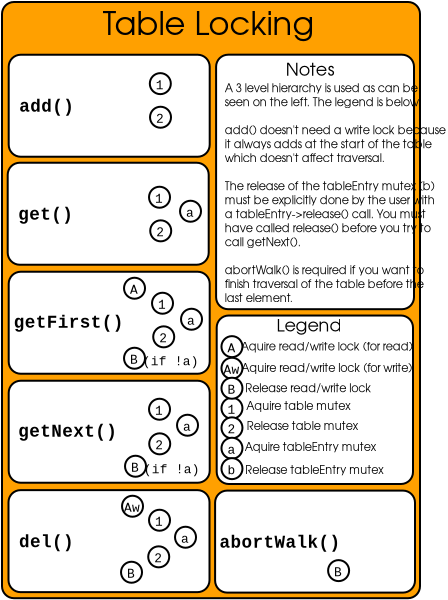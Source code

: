 <?xml version="1.0" encoding="UTF-8"?>
<dia:diagram xmlns:dia="http://www.lysator.liu.se/~alla/dia/">
  <dia:layer name="Background" visible="true">
    <dia:object type="Standard - Box" version="0" id="O0">
      <dia:attribute name="obj_pos">
        <dia:point val="2.55,2.05"/>
      </dia:attribute>
      <dia:attribute name="obj_bb">
        <dia:rectangle val="2.5,2;23.5,31.91"/>
      </dia:attribute>
      <dia:attribute name="elem_corner">
        <dia:point val="2.55,2.05"/>
      </dia:attribute>
      <dia:attribute name="elem_width">
        <dia:real val="20.9"/>
      </dia:attribute>
      <dia:attribute name="elem_height">
        <dia:real val="29.81"/>
      </dia:attribute>
      <dia:attribute name="inner_color">
        <dia:color val="#ffa000"/>
      </dia:attribute>
      <dia:attribute name="show_background">
        <dia:boolean val="true"/>
      </dia:attribute>
      <dia:attribute name="corner_radius">
        <dia:real val="0.6"/>
      </dia:attribute>
    </dia:object>
    <dia:object type="Standard - Box" version="0" id="O1">
      <dia:attribute name="obj_pos">
        <dia:point val="2.885,20.987"/>
      </dia:attribute>
      <dia:attribute name="obj_bb">
        <dia:rectangle val="2.835,20.937;12.985,26.137"/>
      </dia:attribute>
      <dia:attribute name="elem_corner">
        <dia:point val="2.885,20.987"/>
      </dia:attribute>
      <dia:attribute name="elem_width">
        <dia:real val="10.05"/>
      </dia:attribute>
      <dia:attribute name="elem_height">
        <dia:real val="5.1"/>
      </dia:attribute>
      <dia:attribute name="show_background">
        <dia:boolean val="true"/>
      </dia:attribute>
      <dia:attribute name="corner_radius">
        <dia:real val="0.6"/>
      </dia:attribute>
    </dia:object>
    <dia:object type="Standard - Text" version="0" id="O2">
      <dia:attribute name="obj_pos">
        <dia:point val="5.735,23.787"/>
      </dia:attribute>
      <dia:attribute name="obj_bb">
        <dia:rectangle val="3.485,22.937;7.985,24.237"/>
      </dia:attribute>
      <dia:attribute name="text">
        <dia:composite type="text">
          <dia:attribute name="string">
            <dia:string>#getNext()#</dia:string>
          </dia:attribute>
          <dia:attribute name="font">
            <dia:font family="courier new" style="80" name="Courier-Bold"/>
          </dia:attribute>
          <dia:attribute name="height">
            <dia:real val="1.1"/>
          </dia:attribute>
          <dia:attribute name="pos">
            <dia:point val="5.735,23.787"/>
          </dia:attribute>
          <dia:attribute name="color">
            <dia:color val="#000000"/>
          </dia:attribute>
          <dia:attribute name="alignment">
            <dia:enum val="1"/>
          </dia:attribute>
        </dia:composite>
      </dia:attribute>
    </dia:object>
    <dia:object type="Standard - Box" version="0" id="O3">
      <dia:attribute name="obj_pos">
        <dia:point val="2.885,15.537"/>
      </dia:attribute>
      <dia:attribute name="obj_bb">
        <dia:rectangle val="2.835,15.487;12.985,20.687"/>
      </dia:attribute>
      <dia:attribute name="elem_corner">
        <dia:point val="2.885,15.537"/>
      </dia:attribute>
      <dia:attribute name="elem_width">
        <dia:real val="10.05"/>
      </dia:attribute>
      <dia:attribute name="elem_height">
        <dia:real val="5.1"/>
      </dia:attribute>
      <dia:attribute name="show_background">
        <dia:boolean val="true"/>
      </dia:attribute>
      <dia:attribute name="corner_radius">
        <dia:real val="0.6"/>
      </dia:attribute>
    </dia:object>
    <dia:object type="Standard - Text" version="0" id="O4">
      <dia:attribute name="obj_pos">
        <dia:point val="5.885,18.337"/>
      </dia:attribute>
      <dia:attribute name="obj_bb">
        <dia:rectangle val="3.385,17.487;8.385,18.787"/>
      </dia:attribute>
      <dia:attribute name="text">
        <dia:composite type="text">
          <dia:attribute name="string">
            <dia:string>#getFirst()#</dia:string>
          </dia:attribute>
          <dia:attribute name="font">
            <dia:font family="courier new" style="80" name="Courier-Bold"/>
          </dia:attribute>
          <dia:attribute name="height">
            <dia:real val="1.1"/>
          </dia:attribute>
          <dia:attribute name="pos">
            <dia:point val="5.885,18.337"/>
          </dia:attribute>
          <dia:attribute name="color">
            <dia:color val="#000000"/>
          </dia:attribute>
          <dia:attribute name="alignment">
            <dia:enum val="1"/>
          </dia:attribute>
        </dia:composite>
      </dia:attribute>
    </dia:object>
    <dia:object type="Standard - Box" version="0" id="O5">
      <dia:attribute name="obj_pos">
        <dia:point val="2.835,10.087"/>
      </dia:attribute>
      <dia:attribute name="obj_bb">
        <dia:rectangle val="2.785,10.037;12.935,15.237"/>
      </dia:attribute>
      <dia:attribute name="elem_corner">
        <dia:point val="2.835,10.087"/>
      </dia:attribute>
      <dia:attribute name="elem_width">
        <dia:real val="10.05"/>
      </dia:attribute>
      <dia:attribute name="elem_height">
        <dia:real val="5.1"/>
      </dia:attribute>
      <dia:attribute name="show_background">
        <dia:boolean val="true"/>
      </dia:attribute>
      <dia:attribute name="corner_radius">
        <dia:real val="0.6"/>
      </dia:attribute>
    </dia:object>
    <dia:object type="Standard - Text" version="0" id="O6">
      <dia:attribute name="obj_pos">
        <dia:point val="4.735,12.937"/>
      </dia:attribute>
      <dia:attribute name="obj_bb">
        <dia:rectangle val="3.485,12.087;5.985,13.387"/>
      </dia:attribute>
      <dia:attribute name="text">
        <dia:composite type="text">
          <dia:attribute name="string">
            <dia:string>#get()#</dia:string>
          </dia:attribute>
          <dia:attribute name="font">
            <dia:font family="courier new" style="80" name="Courier-Bold"/>
          </dia:attribute>
          <dia:attribute name="height">
            <dia:real val="1.1"/>
          </dia:attribute>
          <dia:attribute name="pos">
            <dia:point val="4.735,12.937"/>
          </dia:attribute>
          <dia:attribute name="color">
            <dia:color val="#000000"/>
          </dia:attribute>
          <dia:attribute name="alignment">
            <dia:enum val="1"/>
          </dia:attribute>
        </dia:composite>
      </dia:attribute>
    </dia:object>
    <dia:object type="Standard - Box" version="0" id="O7">
      <dia:attribute name="obj_pos">
        <dia:point val="2.885,4.687"/>
      </dia:attribute>
      <dia:attribute name="obj_bb">
        <dia:rectangle val="2.835,4.637;12.985,9.837"/>
      </dia:attribute>
      <dia:attribute name="elem_corner">
        <dia:point val="2.885,4.687"/>
      </dia:attribute>
      <dia:attribute name="elem_width">
        <dia:real val="10.05"/>
      </dia:attribute>
      <dia:attribute name="elem_height">
        <dia:real val="5.1"/>
      </dia:attribute>
      <dia:attribute name="show_background">
        <dia:boolean val="true"/>
      </dia:attribute>
      <dia:attribute name="corner_radius">
        <dia:real val="0.6"/>
      </dia:attribute>
    </dia:object>
    <dia:object type="Standard - Text" version="0" id="O8">
      <dia:attribute name="obj_pos">
        <dia:point val="4.785,7.537"/>
      </dia:attribute>
      <dia:attribute name="obj_bb">
        <dia:rectangle val="3.535,6.687;6.035,7.987"/>
      </dia:attribute>
      <dia:attribute name="text">
        <dia:composite type="text">
          <dia:attribute name="string">
            <dia:string>#add()#</dia:string>
          </dia:attribute>
          <dia:attribute name="font">
            <dia:font family="courier new" style="80" name="Courier-Bold"/>
          </dia:attribute>
          <dia:attribute name="height">
            <dia:real val="1.1"/>
          </dia:attribute>
          <dia:attribute name="pos">
            <dia:point val="4.785,7.537"/>
          </dia:attribute>
          <dia:attribute name="color">
            <dia:color val="#000000"/>
          </dia:attribute>
          <dia:attribute name="alignment">
            <dia:enum val="1"/>
          </dia:attribute>
        </dia:composite>
      </dia:attribute>
    </dia:object>
    <dia:object type="Standard - Box" version="0" id="O9">
      <dia:attribute name="obj_pos">
        <dia:point val="2.875,26.457"/>
      </dia:attribute>
      <dia:attribute name="obj_bb">
        <dia:rectangle val="2.825,26.407;12.975,31.607"/>
      </dia:attribute>
      <dia:attribute name="elem_corner">
        <dia:point val="2.875,26.457"/>
      </dia:attribute>
      <dia:attribute name="elem_width">
        <dia:real val="10.05"/>
      </dia:attribute>
      <dia:attribute name="elem_height">
        <dia:real val="5.1"/>
      </dia:attribute>
      <dia:attribute name="show_background">
        <dia:boolean val="true"/>
      </dia:attribute>
      <dia:attribute name="corner_radius">
        <dia:real val="0.6"/>
      </dia:attribute>
    </dia:object>
    <dia:group>
      <dia:object type="Standard - Ellipse" version="0" id="O10">
        <dia:attribute name="obj_pos">
          <dia:point val="9.941,5.607"/>
        </dia:attribute>
        <dia:attribute name="obj_bb">
          <dia:rectangle val="9.891,5.557;11.041,6.707"/>
        </dia:attribute>
        <dia:attribute name="elem_corner">
          <dia:point val="9.941,5.607"/>
        </dia:attribute>
        <dia:attribute name="elem_width">
          <dia:real val="1.05"/>
        </dia:attribute>
        <dia:attribute name="elem_height">
          <dia:real val="1.05"/>
        </dia:attribute>
      </dia:object>
      <dia:object type="Standard - Text" version="0" id="O11">
        <dia:attribute name="obj_pos">
          <dia:point val="10.441,6.407"/>
        </dia:attribute>
        <dia:attribute name="obj_bb">
          <dia:rectangle val="10.266,5.807;10.616,6.757"/>
        </dia:attribute>
        <dia:attribute name="text">
          <dia:composite type="text">
            <dia:attribute name="string">
              <dia:string>#1#</dia:string>
            </dia:attribute>
            <dia:attribute name="font">
              <dia:font family="courier new" style="0" name="Courier"/>
            </dia:attribute>
            <dia:attribute name="height">
              <dia:real val="0.8"/>
            </dia:attribute>
            <dia:attribute name="pos">
              <dia:point val="10.441,6.407"/>
            </dia:attribute>
            <dia:attribute name="color">
              <dia:color val="#000000"/>
            </dia:attribute>
            <dia:attribute name="alignment">
              <dia:enum val="1"/>
            </dia:attribute>
          </dia:composite>
        </dia:attribute>
      </dia:object>
    </dia:group>
    <dia:group>
      <dia:object type="Standard - Ellipse" version="0" id="O12">
        <dia:attribute name="obj_pos">
          <dia:point val="9.951,7.287"/>
        </dia:attribute>
        <dia:attribute name="obj_bb">
          <dia:rectangle val="9.901,7.237;11.051,8.387"/>
        </dia:attribute>
        <dia:attribute name="elem_corner">
          <dia:point val="9.951,7.287"/>
        </dia:attribute>
        <dia:attribute name="elem_width">
          <dia:real val="1.05"/>
        </dia:attribute>
        <dia:attribute name="elem_height">
          <dia:real val="1.05"/>
        </dia:attribute>
      </dia:object>
      <dia:object type="Standard - Text" version="0" id="O13">
        <dia:attribute name="obj_pos">
          <dia:point val="10.451,8.087"/>
        </dia:attribute>
        <dia:attribute name="obj_bb">
          <dia:rectangle val="10.276,7.487;10.626,8.437"/>
        </dia:attribute>
        <dia:attribute name="text">
          <dia:composite type="text">
            <dia:attribute name="string">
              <dia:string>#2#</dia:string>
            </dia:attribute>
            <dia:attribute name="font">
              <dia:font family="courier new" style="0" name="Courier"/>
            </dia:attribute>
            <dia:attribute name="height">
              <dia:real val="0.8"/>
            </dia:attribute>
            <dia:attribute name="pos">
              <dia:point val="10.451,8.087"/>
            </dia:attribute>
            <dia:attribute name="color">
              <dia:color val="#000000"/>
            </dia:attribute>
            <dia:attribute name="alignment">
              <dia:enum val="1"/>
            </dia:attribute>
          </dia:composite>
        </dia:attribute>
      </dia:object>
    </dia:group>
    <dia:group>
      <dia:object type="Standard - Ellipse" version="0" id="O14">
        <dia:attribute name="obj_pos">
          <dia:point val="11.451,11.987"/>
        </dia:attribute>
        <dia:attribute name="obj_bb">
          <dia:rectangle val="11.401,11.937;12.551,13.087"/>
        </dia:attribute>
        <dia:attribute name="elem_corner">
          <dia:point val="11.451,11.987"/>
        </dia:attribute>
        <dia:attribute name="elem_width">
          <dia:real val="1.05"/>
        </dia:attribute>
        <dia:attribute name="elem_height">
          <dia:real val="1.05"/>
        </dia:attribute>
      </dia:object>
      <dia:object type="Standard - Text" version="0" id="O15">
        <dia:attribute name="obj_pos">
          <dia:point val="11.951,12.787"/>
        </dia:attribute>
        <dia:attribute name="obj_bb">
          <dia:rectangle val="11.776,12.187;12.126,13.137"/>
        </dia:attribute>
        <dia:attribute name="text">
          <dia:composite type="text">
            <dia:attribute name="string">
              <dia:string>#a#</dia:string>
            </dia:attribute>
            <dia:attribute name="font">
              <dia:font family="courier new" style="0" name="Courier"/>
            </dia:attribute>
            <dia:attribute name="height">
              <dia:real val="0.8"/>
            </dia:attribute>
            <dia:attribute name="pos">
              <dia:point val="11.951,12.787"/>
            </dia:attribute>
            <dia:attribute name="color">
              <dia:color val="#000000"/>
            </dia:attribute>
            <dia:attribute name="alignment">
              <dia:enum val="1"/>
            </dia:attribute>
          </dia:composite>
        </dia:attribute>
      </dia:object>
    </dia:group>
    <dia:group>
      <dia:object type="Standard - Ellipse" version="0" id="O16">
        <dia:attribute name="obj_pos">
          <dia:point val="8.651,15.837"/>
        </dia:attribute>
        <dia:attribute name="obj_bb">
          <dia:rectangle val="8.601,15.787;9.751,16.937"/>
        </dia:attribute>
        <dia:attribute name="elem_corner">
          <dia:point val="8.651,15.837"/>
        </dia:attribute>
        <dia:attribute name="elem_width">
          <dia:real val="1.05"/>
        </dia:attribute>
        <dia:attribute name="elem_height">
          <dia:real val="1.05"/>
        </dia:attribute>
      </dia:object>
      <dia:object type="Standard - Text" version="0" id="O17">
        <dia:attribute name="obj_pos">
          <dia:point val="9.151,16.637"/>
        </dia:attribute>
        <dia:attribute name="obj_bb">
          <dia:rectangle val="8.976,16.037;9.326,16.987"/>
        </dia:attribute>
        <dia:attribute name="text">
          <dia:composite type="text">
            <dia:attribute name="string">
              <dia:string>#A#</dia:string>
            </dia:attribute>
            <dia:attribute name="font">
              <dia:font family="courier new" style="0" name="Courier"/>
            </dia:attribute>
            <dia:attribute name="height">
              <dia:real val="0.8"/>
            </dia:attribute>
            <dia:attribute name="pos">
              <dia:point val="9.151,16.637"/>
            </dia:attribute>
            <dia:attribute name="color">
              <dia:color val="#000000"/>
            </dia:attribute>
            <dia:attribute name="alignment">
              <dia:enum val="1"/>
            </dia:attribute>
          </dia:composite>
        </dia:attribute>
      </dia:object>
    </dia:group>
    <dia:group>
      <dia:object type="Standard - Ellipse" version="0" id="O18">
        <dia:attribute name="obj_pos">
          <dia:point val="8.651,19.337"/>
        </dia:attribute>
        <dia:attribute name="obj_bb">
          <dia:rectangle val="8.601,19.287;9.751,20.437"/>
        </dia:attribute>
        <dia:attribute name="elem_corner">
          <dia:point val="8.651,19.337"/>
        </dia:attribute>
        <dia:attribute name="elem_width">
          <dia:real val="1.05"/>
        </dia:attribute>
        <dia:attribute name="elem_height">
          <dia:real val="1.05"/>
        </dia:attribute>
      </dia:object>
      <dia:object type="Standard - Text" version="0" id="O19">
        <dia:attribute name="obj_pos">
          <dia:point val="9.151,20.137"/>
        </dia:attribute>
        <dia:attribute name="obj_bb">
          <dia:rectangle val="8.976,19.537;9.326,20.487"/>
        </dia:attribute>
        <dia:attribute name="text">
          <dia:composite type="text">
            <dia:attribute name="string">
              <dia:string>#B#</dia:string>
            </dia:attribute>
            <dia:attribute name="font">
              <dia:font family="courier new" style="0" name="Courier"/>
            </dia:attribute>
            <dia:attribute name="height">
              <dia:real val="0.8"/>
            </dia:attribute>
            <dia:attribute name="pos">
              <dia:point val="9.151,20.137"/>
            </dia:attribute>
            <dia:attribute name="color">
              <dia:color val="#000000"/>
            </dia:attribute>
            <dia:attribute name="alignment">
              <dia:enum val="1"/>
            </dia:attribute>
          </dia:composite>
        </dia:attribute>
      </dia:object>
    </dia:group>
    <dia:group>
      <dia:object type="Standard - Ellipse" version="0" id="O20">
        <dia:attribute name="obj_pos">
          <dia:point val="8.551,26.737"/>
        </dia:attribute>
        <dia:attribute name="obj_bb">
          <dia:rectangle val="8.501,26.687;9.651,27.837"/>
        </dia:attribute>
        <dia:attribute name="elem_corner">
          <dia:point val="8.551,26.737"/>
        </dia:attribute>
        <dia:attribute name="elem_width">
          <dia:real val="1.05"/>
        </dia:attribute>
        <dia:attribute name="elem_height">
          <dia:real val="1.05"/>
        </dia:attribute>
      </dia:object>
      <dia:object type="Standard - Text" version="0" id="O21">
        <dia:attribute name="obj_pos">
          <dia:point val="9.051,27.537"/>
        </dia:attribute>
        <dia:attribute name="obj_bb">
          <dia:rectangle val="8.701,26.937;9.401,27.887"/>
        </dia:attribute>
        <dia:attribute name="text">
          <dia:composite type="text">
            <dia:attribute name="string">
              <dia:string>#Aw#</dia:string>
            </dia:attribute>
            <dia:attribute name="font">
              <dia:font family="courier new" style="0" name="Courier"/>
            </dia:attribute>
            <dia:attribute name="height">
              <dia:real val="0.8"/>
            </dia:attribute>
            <dia:attribute name="pos">
              <dia:point val="9.051,27.537"/>
            </dia:attribute>
            <dia:attribute name="color">
              <dia:color val="#000000"/>
            </dia:attribute>
            <dia:attribute name="alignment">
              <dia:enum val="1"/>
            </dia:attribute>
          </dia:composite>
        </dia:attribute>
      </dia:object>
    </dia:group>
    <dia:group>
      <dia:object type="Standard - Ellipse" version="0" id="O22">
        <dia:attribute name="obj_pos">
          <dia:point val="9.901,11.287"/>
        </dia:attribute>
        <dia:attribute name="obj_bb">
          <dia:rectangle val="9.851,11.237;11.001,12.387"/>
        </dia:attribute>
        <dia:attribute name="elem_corner">
          <dia:point val="9.901,11.287"/>
        </dia:attribute>
        <dia:attribute name="elem_width">
          <dia:real val="1.05"/>
        </dia:attribute>
        <dia:attribute name="elem_height">
          <dia:real val="1.05"/>
        </dia:attribute>
      </dia:object>
      <dia:object type="Standard - Text" version="0" id="O23">
        <dia:attribute name="obj_pos">
          <dia:point val="10.401,12.087"/>
        </dia:attribute>
        <dia:attribute name="obj_bb">
          <dia:rectangle val="10.226,11.487;10.576,12.437"/>
        </dia:attribute>
        <dia:attribute name="text">
          <dia:composite type="text">
            <dia:attribute name="string">
              <dia:string>#1#</dia:string>
            </dia:attribute>
            <dia:attribute name="font">
              <dia:font family="courier new" style="0" name="Courier"/>
            </dia:attribute>
            <dia:attribute name="height">
              <dia:real val="0.8"/>
            </dia:attribute>
            <dia:attribute name="pos">
              <dia:point val="10.401,12.087"/>
            </dia:attribute>
            <dia:attribute name="color">
              <dia:color val="#000000"/>
            </dia:attribute>
            <dia:attribute name="alignment">
              <dia:enum val="1"/>
            </dia:attribute>
          </dia:composite>
        </dia:attribute>
      </dia:object>
    </dia:group>
    <dia:group>
      <dia:object type="Standard - Ellipse" version="0" id="O24">
        <dia:attribute name="obj_pos">
          <dia:point val="9.961,12.967"/>
        </dia:attribute>
        <dia:attribute name="obj_bb">
          <dia:rectangle val="9.911,12.917;11.061,14.067"/>
        </dia:attribute>
        <dia:attribute name="elem_corner">
          <dia:point val="9.961,12.967"/>
        </dia:attribute>
        <dia:attribute name="elem_width">
          <dia:real val="1.05"/>
        </dia:attribute>
        <dia:attribute name="elem_height">
          <dia:real val="1.05"/>
        </dia:attribute>
      </dia:object>
      <dia:object type="Standard - Text" version="0" id="O25">
        <dia:attribute name="obj_pos">
          <dia:point val="10.461,13.767"/>
        </dia:attribute>
        <dia:attribute name="obj_bb">
          <dia:rectangle val="10.286,13.167;10.636,14.117"/>
        </dia:attribute>
        <dia:attribute name="text">
          <dia:composite type="text">
            <dia:attribute name="string">
              <dia:string>#2#</dia:string>
            </dia:attribute>
            <dia:attribute name="font">
              <dia:font family="courier new" style="0" name="Courier"/>
            </dia:attribute>
            <dia:attribute name="height">
              <dia:real val="0.8"/>
            </dia:attribute>
            <dia:attribute name="pos">
              <dia:point val="10.461,13.767"/>
            </dia:attribute>
            <dia:attribute name="color">
              <dia:color val="#000000"/>
            </dia:attribute>
            <dia:attribute name="alignment">
              <dia:enum val="1"/>
            </dia:attribute>
          </dia:composite>
        </dia:attribute>
      </dia:object>
    </dia:group>
    <dia:group>
      <dia:object type="Standard - Ellipse" version="0" id="O26">
        <dia:attribute name="obj_pos">
          <dia:point val="10.051,16.587"/>
        </dia:attribute>
        <dia:attribute name="obj_bb">
          <dia:rectangle val="10.001,16.537;11.151,17.687"/>
        </dia:attribute>
        <dia:attribute name="elem_corner">
          <dia:point val="10.051,16.587"/>
        </dia:attribute>
        <dia:attribute name="elem_width">
          <dia:real val="1.05"/>
        </dia:attribute>
        <dia:attribute name="elem_height">
          <dia:real val="1.05"/>
        </dia:attribute>
      </dia:object>
      <dia:object type="Standard - Text" version="0" id="O27">
        <dia:attribute name="obj_pos">
          <dia:point val="10.551,17.387"/>
        </dia:attribute>
        <dia:attribute name="obj_bb">
          <dia:rectangle val="10.376,16.787;10.726,17.737"/>
        </dia:attribute>
        <dia:attribute name="text">
          <dia:composite type="text">
            <dia:attribute name="string">
              <dia:string>#1#</dia:string>
            </dia:attribute>
            <dia:attribute name="font">
              <dia:font family="courier new" style="0" name="Courier"/>
            </dia:attribute>
            <dia:attribute name="height">
              <dia:real val="0.8"/>
            </dia:attribute>
            <dia:attribute name="pos">
              <dia:point val="10.551,17.387"/>
            </dia:attribute>
            <dia:attribute name="color">
              <dia:color val="#000000"/>
            </dia:attribute>
            <dia:attribute name="alignment">
              <dia:enum val="1"/>
            </dia:attribute>
          </dia:composite>
        </dia:attribute>
      </dia:object>
    </dia:group>
    <dia:group>
      <dia:object type="Standard - Ellipse" version="0" id="O28">
        <dia:attribute name="obj_pos">
          <dia:point val="10.111,18.267"/>
        </dia:attribute>
        <dia:attribute name="obj_bb">
          <dia:rectangle val="10.061,18.217;11.211,19.367"/>
        </dia:attribute>
        <dia:attribute name="elem_corner">
          <dia:point val="10.111,18.267"/>
        </dia:attribute>
        <dia:attribute name="elem_width">
          <dia:real val="1.05"/>
        </dia:attribute>
        <dia:attribute name="elem_height">
          <dia:real val="1.05"/>
        </dia:attribute>
      </dia:object>
      <dia:object type="Standard - Text" version="0" id="O29">
        <dia:attribute name="obj_pos">
          <dia:point val="10.611,19.067"/>
        </dia:attribute>
        <dia:attribute name="obj_bb">
          <dia:rectangle val="10.436,18.467;10.786,19.417"/>
        </dia:attribute>
        <dia:attribute name="text">
          <dia:composite type="text">
            <dia:attribute name="string">
              <dia:string>#2#</dia:string>
            </dia:attribute>
            <dia:attribute name="font">
              <dia:font family="courier new" style="0" name="Courier"/>
            </dia:attribute>
            <dia:attribute name="height">
              <dia:real val="0.8"/>
            </dia:attribute>
            <dia:attribute name="pos">
              <dia:point val="10.611,19.067"/>
            </dia:attribute>
            <dia:attribute name="color">
              <dia:color val="#000000"/>
            </dia:attribute>
            <dia:attribute name="alignment">
              <dia:enum val="1"/>
            </dia:attribute>
          </dia:composite>
        </dia:attribute>
      </dia:object>
    </dia:group>
    <dia:group>
      <dia:object type="Standard - Ellipse" version="0" id="O30">
        <dia:attribute name="obj_pos">
          <dia:point val="9.901,21.887"/>
        </dia:attribute>
        <dia:attribute name="obj_bb">
          <dia:rectangle val="9.851,21.837;11.001,22.987"/>
        </dia:attribute>
        <dia:attribute name="elem_corner">
          <dia:point val="9.901,21.887"/>
        </dia:attribute>
        <dia:attribute name="elem_width">
          <dia:real val="1.05"/>
        </dia:attribute>
        <dia:attribute name="elem_height">
          <dia:real val="1.05"/>
        </dia:attribute>
      </dia:object>
      <dia:object type="Standard - Text" version="0" id="O31">
        <dia:attribute name="obj_pos">
          <dia:point val="10.401,22.687"/>
        </dia:attribute>
        <dia:attribute name="obj_bb">
          <dia:rectangle val="10.226,22.087;10.576,23.037"/>
        </dia:attribute>
        <dia:attribute name="text">
          <dia:composite type="text">
            <dia:attribute name="string">
              <dia:string>#1#</dia:string>
            </dia:attribute>
            <dia:attribute name="font">
              <dia:font family="courier new" style="0" name="Courier"/>
            </dia:attribute>
            <dia:attribute name="height">
              <dia:real val="0.8"/>
            </dia:attribute>
            <dia:attribute name="pos">
              <dia:point val="10.401,22.687"/>
            </dia:attribute>
            <dia:attribute name="color">
              <dia:color val="#000000"/>
            </dia:attribute>
            <dia:attribute name="alignment">
              <dia:enum val="1"/>
            </dia:attribute>
          </dia:composite>
        </dia:attribute>
      </dia:object>
    </dia:group>
    <dia:group>
      <dia:object type="Standard - Ellipse" version="0" id="O32">
        <dia:attribute name="obj_pos">
          <dia:point val="9.911,23.617"/>
        </dia:attribute>
        <dia:attribute name="obj_bb">
          <dia:rectangle val="9.861,23.567;11.011,24.717"/>
        </dia:attribute>
        <dia:attribute name="elem_corner">
          <dia:point val="9.911,23.617"/>
        </dia:attribute>
        <dia:attribute name="elem_width">
          <dia:real val="1.05"/>
        </dia:attribute>
        <dia:attribute name="elem_height">
          <dia:real val="1.05"/>
        </dia:attribute>
      </dia:object>
      <dia:object type="Standard - Text" version="0" id="O33">
        <dia:attribute name="obj_pos">
          <dia:point val="10.411,24.417"/>
        </dia:attribute>
        <dia:attribute name="obj_bb">
          <dia:rectangle val="10.236,23.817;10.586,24.767"/>
        </dia:attribute>
        <dia:attribute name="text">
          <dia:composite type="text">
            <dia:attribute name="string">
              <dia:string>#2#</dia:string>
            </dia:attribute>
            <dia:attribute name="font">
              <dia:font family="courier new" style="0" name="Courier"/>
            </dia:attribute>
            <dia:attribute name="height">
              <dia:real val="0.8"/>
            </dia:attribute>
            <dia:attribute name="pos">
              <dia:point val="10.411,24.417"/>
            </dia:attribute>
            <dia:attribute name="color">
              <dia:color val="#000000"/>
            </dia:attribute>
            <dia:attribute name="alignment">
              <dia:enum val="1"/>
            </dia:attribute>
          </dia:composite>
        </dia:attribute>
      </dia:object>
    </dia:group>
    <dia:group>
      <dia:object type="Standard - Ellipse" version="0" id="O34">
        <dia:attribute name="obj_pos">
          <dia:point val="9.901,27.437"/>
        </dia:attribute>
        <dia:attribute name="obj_bb">
          <dia:rectangle val="9.851,27.387;11.001,28.537"/>
        </dia:attribute>
        <dia:attribute name="elem_corner">
          <dia:point val="9.901,27.437"/>
        </dia:attribute>
        <dia:attribute name="elem_width">
          <dia:real val="1.05"/>
        </dia:attribute>
        <dia:attribute name="elem_height">
          <dia:real val="1.05"/>
        </dia:attribute>
      </dia:object>
      <dia:object type="Standard - Text" version="0" id="O35">
        <dia:attribute name="obj_pos">
          <dia:point val="10.401,28.237"/>
        </dia:attribute>
        <dia:attribute name="obj_bb">
          <dia:rectangle val="10.226,27.637;10.576,28.587"/>
        </dia:attribute>
        <dia:attribute name="text">
          <dia:composite type="text">
            <dia:attribute name="string">
              <dia:string>#1#</dia:string>
            </dia:attribute>
            <dia:attribute name="font">
              <dia:font family="courier new" style="0" name="Courier"/>
            </dia:attribute>
            <dia:attribute name="height">
              <dia:real val="0.8"/>
            </dia:attribute>
            <dia:attribute name="pos">
              <dia:point val="10.401,28.237"/>
            </dia:attribute>
            <dia:attribute name="color">
              <dia:color val="#000000"/>
            </dia:attribute>
            <dia:attribute name="alignment">
              <dia:enum val="1"/>
            </dia:attribute>
          </dia:composite>
        </dia:attribute>
      </dia:object>
    </dia:group>
    <dia:group>
      <dia:object type="Standard - Ellipse" version="0" id="O36">
        <dia:attribute name="obj_pos">
          <dia:point val="9.861,29.267"/>
        </dia:attribute>
        <dia:attribute name="obj_bb">
          <dia:rectangle val="9.811,29.217;10.961,30.367"/>
        </dia:attribute>
        <dia:attribute name="elem_corner">
          <dia:point val="9.861,29.267"/>
        </dia:attribute>
        <dia:attribute name="elem_width">
          <dia:real val="1.05"/>
        </dia:attribute>
        <dia:attribute name="elem_height">
          <dia:real val="1.05"/>
        </dia:attribute>
      </dia:object>
      <dia:object type="Standard - Text" version="0" id="O37">
        <dia:attribute name="obj_pos">
          <dia:point val="10.361,30.067"/>
        </dia:attribute>
        <dia:attribute name="obj_bb">
          <dia:rectangle val="10.186,29.467;10.536,30.417"/>
        </dia:attribute>
        <dia:attribute name="text">
          <dia:composite type="text">
            <dia:attribute name="string">
              <dia:string>#2#</dia:string>
            </dia:attribute>
            <dia:attribute name="font">
              <dia:font family="courier new" style="0" name="Courier"/>
            </dia:attribute>
            <dia:attribute name="height">
              <dia:real val="0.8"/>
            </dia:attribute>
            <dia:attribute name="pos">
              <dia:point val="10.361,30.067"/>
            </dia:attribute>
            <dia:attribute name="color">
              <dia:color val="#000000"/>
            </dia:attribute>
            <dia:attribute name="alignment">
              <dia:enum val="1"/>
            </dia:attribute>
          </dia:composite>
        </dia:attribute>
      </dia:object>
    </dia:group>
    <dia:group>
      <dia:object type="Standard - Ellipse" version="0" id="O38">
        <dia:attribute name="obj_pos">
          <dia:point val="11.201,28.287"/>
        </dia:attribute>
        <dia:attribute name="obj_bb">
          <dia:rectangle val="11.151,28.237;12.301,29.387"/>
        </dia:attribute>
        <dia:attribute name="elem_corner">
          <dia:point val="11.201,28.287"/>
        </dia:attribute>
        <dia:attribute name="elem_width">
          <dia:real val="1.05"/>
        </dia:attribute>
        <dia:attribute name="elem_height">
          <dia:real val="1.05"/>
        </dia:attribute>
      </dia:object>
      <dia:object type="Standard - Text" version="0" id="O39">
        <dia:attribute name="obj_pos">
          <dia:point val="11.701,29.087"/>
        </dia:attribute>
        <dia:attribute name="obj_bb">
          <dia:rectangle val="11.526,28.487;11.876,29.437"/>
        </dia:attribute>
        <dia:attribute name="text">
          <dia:composite type="text">
            <dia:attribute name="string">
              <dia:string>#a#</dia:string>
            </dia:attribute>
            <dia:attribute name="font">
              <dia:font family="courier new" style="0" name="Courier"/>
            </dia:attribute>
            <dia:attribute name="height">
              <dia:real val="0.8"/>
            </dia:attribute>
            <dia:attribute name="pos">
              <dia:point val="11.701,29.087"/>
            </dia:attribute>
            <dia:attribute name="color">
              <dia:color val="#000000"/>
            </dia:attribute>
            <dia:attribute name="alignment">
              <dia:enum val="1"/>
            </dia:attribute>
          </dia:composite>
        </dia:attribute>
      </dia:object>
    </dia:group>
    <dia:group>
      <dia:object type="Standard - Ellipse" version="0" id="O40">
        <dia:attribute name="obj_pos">
          <dia:point val="11.301,22.687"/>
        </dia:attribute>
        <dia:attribute name="obj_bb">
          <dia:rectangle val="11.251,22.637;12.401,23.787"/>
        </dia:attribute>
        <dia:attribute name="elem_corner">
          <dia:point val="11.301,22.687"/>
        </dia:attribute>
        <dia:attribute name="elem_width">
          <dia:real val="1.05"/>
        </dia:attribute>
        <dia:attribute name="elem_height">
          <dia:real val="1.05"/>
        </dia:attribute>
      </dia:object>
      <dia:object type="Standard - Text" version="0" id="O41">
        <dia:attribute name="obj_pos">
          <dia:point val="11.801,23.487"/>
        </dia:attribute>
        <dia:attribute name="obj_bb">
          <dia:rectangle val="11.626,22.887;11.976,23.837"/>
        </dia:attribute>
        <dia:attribute name="text">
          <dia:composite type="text">
            <dia:attribute name="string">
              <dia:string>#a#</dia:string>
            </dia:attribute>
            <dia:attribute name="font">
              <dia:font family="courier new" style="0" name="Courier"/>
            </dia:attribute>
            <dia:attribute name="height">
              <dia:real val="0.8"/>
            </dia:attribute>
            <dia:attribute name="pos">
              <dia:point val="11.801,23.487"/>
            </dia:attribute>
            <dia:attribute name="color">
              <dia:color val="#000000"/>
            </dia:attribute>
            <dia:attribute name="alignment">
              <dia:enum val="1"/>
            </dia:attribute>
          </dia:composite>
        </dia:attribute>
      </dia:object>
    </dia:group>
    <dia:group>
      <dia:object type="Standard - Ellipse" version="0" id="O42">
        <dia:attribute name="obj_pos">
          <dia:point val="11.501,17.387"/>
        </dia:attribute>
        <dia:attribute name="obj_bb">
          <dia:rectangle val="11.451,17.337;12.601,18.487"/>
        </dia:attribute>
        <dia:attribute name="elem_corner">
          <dia:point val="11.501,17.387"/>
        </dia:attribute>
        <dia:attribute name="elem_width">
          <dia:real val="1.05"/>
        </dia:attribute>
        <dia:attribute name="elem_height">
          <dia:real val="1.05"/>
        </dia:attribute>
      </dia:object>
      <dia:object type="Standard - Text" version="0" id="O43">
        <dia:attribute name="obj_pos">
          <dia:point val="12.001,18.187"/>
        </dia:attribute>
        <dia:attribute name="obj_bb">
          <dia:rectangle val="11.826,17.587;12.176,18.537"/>
        </dia:attribute>
        <dia:attribute name="text">
          <dia:composite type="text">
            <dia:attribute name="string">
              <dia:string>#a#</dia:string>
            </dia:attribute>
            <dia:attribute name="font">
              <dia:font family="courier new" style="0" name="Courier"/>
            </dia:attribute>
            <dia:attribute name="height">
              <dia:real val="0.8"/>
            </dia:attribute>
            <dia:attribute name="pos">
              <dia:point val="12.001,18.187"/>
            </dia:attribute>
            <dia:attribute name="color">
              <dia:color val="#000000"/>
            </dia:attribute>
            <dia:attribute name="alignment">
              <dia:enum val="1"/>
            </dia:attribute>
          </dia:composite>
        </dia:attribute>
      </dia:object>
    </dia:group>
    <dia:object type="Standard - Text" version="0" id="O44">
      <dia:attribute name="obj_pos">
        <dia:point val="10.991,20.207"/>
      </dia:attribute>
      <dia:attribute name="obj_bb">
        <dia:rectangle val="9.766,19.607;12.216,20.557"/>
      </dia:attribute>
      <dia:attribute name="text">
        <dia:composite type="text">
          <dia:attribute name="string">
            <dia:string>#(if !a)#</dia:string>
          </dia:attribute>
          <dia:attribute name="font">
            <dia:font family="courier new" style="0" name="Courier"/>
          </dia:attribute>
          <dia:attribute name="height">
            <dia:real val="0.8"/>
          </dia:attribute>
          <dia:attribute name="pos">
            <dia:point val="10.991,20.207"/>
          </dia:attribute>
          <dia:attribute name="color">
            <dia:color val="#000000"/>
          </dia:attribute>
          <dia:attribute name="alignment">
            <dia:enum val="1"/>
          </dia:attribute>
        </dia:composite>
      </dia:attribute>
    </dia:object>
    <dia:group>
      <dia:object type="Standard - Ellipse" version="0" id="O45">
        <dia:attribute name="obj_pos">
          <dia:point val="8.701,24.737"/>
        </dia:attribute>
        <dia:attribute name="obj_bb">
          <dia:rectangle val="8.651,24.687;9.801,25.837"/>
        </dia:attribute>
        <dia:attribute name="elem_corner">
          <dia:point val="8.701,24.737"/>
        </dia:attribute>
        <dia:attribute name="elem_width">
          <dia:real val="1.05"/>
        </dia:attribute>
        <dia:attribute name="elem_height">
          <dia:real val="1.05"/>
        </dia:attribute>
      </dia:object>
      <dia:object type="Standard - Text" version="0" id="O46">
        <dia:attribute name="obj_pos">
          <dia:point val="9.201,25.537"/>
        </dia:attribute>
        <dia:attribute name="obj_bb">
          <dia:rectangle val="9.026,24.937;9.376,25.887"/>
        </dia:attribute>
        <dia:attribute name="text">
          <dia:composite type="text">
            <dia:attribute name="string">
              <dia:string>#B#</dia:string>
            </dia:attribute>
            <dia:attribute name="font">
              <dia:font family="courier new" style="0" name="Courier"/>
            </dia:attribute>
            <dia:attribute name="height">
              <dia:real val="0.8"/>
            </dia:attribute>
            <dia:attribute name="pos">
              <dia:point val="9.201,25.537"/>
            </dia:attribute>
            <dia:attribute name="color">
              <dia:color val="#000000"/>
            </dia:attribute>
            <dia:attribute name="alignment">
              <dia:enum val="1"/>
            </dia:attribute>
          </dia:composite>
        </dia:attribute>
      </dia:object>
    </dia:group>
    <dia:object type="Standard - Text" version="0" id="O47">
      <dia:attribute name="obj_pos">
        <dia:point val="11.041,25.607"/>
      </dia:attribute>
      <dia:attribute name="obj_bb">
        <dia:rectangle val="9.816,25.007;12.266,25.957"/>
      </dia:attribute>
      <dia:attribute name="text">
        <dia:composite type="text">
          <dia:attribute name="string">
            <dia:string>#(if !a)#</dia:string>
          </dia:attribute>
          <dia:attribute name="font">
            <dia:font family="courier new" style="0" name="Courier"/>
          </dia:attribute>
          <dia:attribute name="height">
            <dia:real val="0.8"/>
          </dia:attribute>
          <dia:attribute name="pos">
            <dia:point val="11.041,25.607"/>
          </dia:attribute>
          <dia:attribute name="color">
            <dia:color val="#000000"/>
          </dia:attribute>
          <dia:attribute name="alignment">
            <dia:enum val="1"/>
          </dia:attribute>
        </dia:composite>
      </dia:attribute>
    </dia:object>
    <dia:group>
      <dia:object type="Standard - Ellipse" version="0" id="O48">
        <dia:attribute name="obj_pos">
          <dia:point val="8.501,30.037"/>
        </dia:attribute>
        <dia:attribute name="obj_bb">
          <dia:rectangle val="8.451,29.987;9.601,31.137"/>
        </dia:attribute>
        <dia:attribute name="elem_corner">
          <dia:point val="8.501,30.037"/>
        </dia:attribute>
        <dia:attribute name="elem_width">
          <dia:real val="1.05"/>
        </dia:attribute>
        <dia:attribute name="elem_height">
          <dia:real val="1.05"/>
        </dia:attribute>
      </dia:object>
      <dia:object type="Standard - Text" version="0" id="O49">
        <dia:attribute name="obj_pos">
          <dia:point val="9.001,30.837"/>
        </dia:attribute>
        <dia:attribute name="obj_bb">
          <dia:rectangle val="8.826,30.237;9.176,31.187"/>
        </dia:attribute>
        <dia:attribute name="text">
          <dia:composite type="text">
            <dia:attribute name="string">
              <dia:string>#B#</dia:string>
            </dia:attribute>
            <dia:attribute name="font">
              <dia:font family="courier new" style="0" name="Courier"/>
            </dia:attribute>
            <dia:attribute name="height">
              <dia:real val="0.8"/>
            </dia:attribute>
            <dia:attribute name="pos">
              <dia:point val="9.001,30.837"/>
            </dia:attribute>
            <dia:attribute name="color">
              <dia:color val="#000000"/>
            </dia:attribute>
            <dia:attribute name="alignment">
              <dia:enum val="1"/>
            </dia:attribute>
          </dia:composite>
        </dia:attribute>
      </dia:object>
    </dia:group>
    <dia:object type="Standard - Text" version="0" id="O50">
      <dia:attribute name="obj_pos">
        <dia:point val="4.775,29.307"/>
      </dia:attribute>
      <dia:attribute name="obj_bb">
        <dia:rectangle val="3.525,28.457;6.025,29.757"/>
      </dia:attribute>
      <dia:attribute name="text">
        <dia:composite type="text">
          <dia:attribute name="string">
            <dia:string>#del()#</dia:string>
          </dia:attribute>
          <dia:attribute name="font">
            <dia:font family="courier new" style="80" name="Courier-Bold"/>
          </dia:attribute>
          <dia:attribute name="height">
            <dia:real val="1.1"/>
          </dia:attribute>
          <dia:attribute name="pos">
            <dia:point val="4.775,29.307"/>
          </dia:attribute>
          <dia:attribute name="color">
            <dia:color val="#000000"/>
          </dia:attribute>
          <dia:attribute name="alignment">
            <dia:enum val="1"/>
          </dia:attribute>
        </dia:composite>
      </dia:attribute>
    </dia:object>
    <dia:object type="Standard - Text" version="0" id="O51">
      <dia:attribute name="obj_pos">
        <dia:point val="12.875,3.703"/>
      </dia:attribute>
      <dia:attribute name="obj_bb">
        <dia:rectangle val="8.375,2.253;17.375,4.603"/>
      </dia:attribute>
      <dia:attribute name="text">
        <dia:composite type="text">
          <dia:attribute name="string">
            <dia:string>#Table Locking#</dia:string>
          </dia:attribute>
          <dia:attribute name="font">
            <dia:font family="avantgarde" style="0" name="AvantGarde-Book"/>
          </dia:attribute>
          <dia:attribute name="height">
            <dia:real val="2"/>
          </dia:attribute>
          <dia:attribute name="pos">
            <dia:point val="12.875,3.703"/>
          </dia:attribute>
          <dia:attribute name="color">
            <dia:color val="#000000"/>
          </dia:attribute>
          <dia:attribute name="alignment">
            <dia:enum val="1"/>
          </dia:attribute>
        </dia:composite>
      </dia:attribute>
    </dia:object>
    <dia:object type="Standard - Box" version="0" id="O52">
      <dia:attribute name="obj_pos">
        <dia:point val="13.205,26.48"/>
      </dia:attribute>
      <dia:attribute name="obj_bb">
        <dia:rectangle val="13.155,26.43;23.25,31.631"/>
      </dia:attribute>
      <dia:attribute name="elem_corner">
        <dia:point val="13.205,26.48"/>
      </dia:attribute>
      <dia:attribute name="elem_width">
        <dia:real val="9.995"/>
      </dia:attribute>
      <dia:attribute name="elem_height">
        <dia:real val="5.1"/>
      </dia:attribute>
      <dia:attribute name="show_background">
        <dia:boolean val="true"/>
      </dia:attribute>
      <dia:attribute name="corner_radius">
        <dia:real val="0.6"/>
      </dia:attribute>
    </dia:object>
    <dia:object type="Standard - Text" version="0" id="O53">
      <dia:attribute name="obj_pos">
        <dia:point val="16.455,29.331"/>
      </dia:attribute>
      <dia:attribute name="obj_bb">
        <dia:rectangle val="13.705,28.48;19.205,29.78"/>
      </dia:attribute>
      <dia:attribute name="text">
        <dia:composite type="text">
          <dia:attribute name="string">
            <dia:string>#abortWalk()#</dia:string>
          </dia:attribute>
          <dia:attribute name="font">
            <dia:font family="courier new" style="80" name="Courier-Bold"/>
          </dia:attribute>
          <dia:attribute name="height">
            <dia:real val="1.1"/>
          </dia:attribute>
          <dia:attribute name="pos">
            <dia:point val="16.455,29.331"/>
          </dia:attribute>
          <dia:attribute name="color">
            <dia:color val="#000000"/>
          </dia:attribute>
          <dia:attribute name="alignment">
            <dia:enum val="1"/>
          </dia:attribute>
        </dia:composite>
      </dia:attribute>
    </dia:object>
    <dia:group>
      <dia:object type="Standard - Ellipse" version="0" id="O54">
        <dia:attribute name="obj_pos">
          <dia:point val="18.855,29.956"/>
        </dia:attribute>
        <dia:attribute name="obj_bb">
          <dia:rectangle val="18.805,29.906;19.955,31.056"/>
        </dia:attribute>
        <dia:attribute name="elem_corner">
          <dia:point val="18.855,29.956"/>
        </dia:attribute>
        <dia:attribute name="elem_width">
          <dia:real val="1.05"/>
        </dia:attribute>
        <dia:attribute name="elem_height">
          <dia:real val="1.05"/>
        </dia:attribute>
      </dia:object>
      <dia:object type="Standard - Text" version="0" id="O55">
        <dia:attribute name="obj_pos">
          <dia:point val="19.355,30.756"/>
        </dia:attribute>
        <dia:attribute name="obj_bb">
          <dia:rectangle val="19.18,30.156;19.53,31.106"/>
        </dia:attribute>
        <dia:attribute name="text">
          <dia:composite type="text">
            <dia:attribute name="string">
              <dia:string>#B#</dia:string>
            </dia:attribute>
            <dia:attribute name="font">
              <dia:font family="courier new" style="0" name="Courier"/>
            </dia:attribute>
            <dia:attribute name="height">
              <dia:real val="0.8"/>
            </dia:attribute>
            <dia:attribute name="pos">
              <dia:point val="19.355,30.756"/>
            </dia:attribute>
            <dia:attribute name="color">
              <dia:color val="#000000"/>
            </dia:attribute>
            <dia:attribute name="alignment">
              <dia:enum val="1"/>
            </dia:attribute>
          </dia:composite>
        </dia:attribute>
      </dia:object>
    </dia:group>
    <dia:group>
      <dia:object type="Standard - Box" version="0" id="O56">
        <dia:attribute name="obj_pos">
          <dia:point val="13.285,17.726"/>
        </dia:attribute>
        <dia:attribute name="obj_bb">
          <dia:rectangle val="13.235,17.676;23.15,26.2"/>
        </dia:attribute>
        <dia:attribute name="elem_corner">
          <dia:point val="13.285,17.726"/>
        </dia:attribute>
        <dia:attribute name="elem_width">
          <dia:real val="9.815"/>
        </dia:attribute>
        <dia:attribute name="elem_height">
          <dia:real val="8.424"/>
        </dia:attribute>
        <dia:attribute name="show_background">
          <dia:boolean val="true"/>
        </dia:attribute>
        <dia:attribute name="corner_radius">
          <dia:real val="0.6"/>
        </dia:attribute>
      </dia:object>
      <dia:group>
        <dia:object type="Standard - Ellipse" version="0" id="O57">
          <dia:attribute name="obj_pos">
            <dia:point val="13.523,19.837"/>
          </dia:attribute>
          <dia:attribute name="obj_bb">
            <dia:rectangle val="13.473,19.787;14.623,20.937"/>
          </dia:attribute>
          <dia:attribute name="elem_corner">
            <dia:point val="13.523,19.837"/>
          </dia:attribute>
          <dia:attribute name="elem_width">
            <dia:real val="1.05"/>
          </dia:attribute>
          <dia:attribute name="elem_height">
            <dia:real val="1.05"/>
          </dia:attribute>
        </dia:object>
        <dia:object type="Standard - Text" version="0" id="O58">
          <dia:attribute name="obj_pos">
            <dia:point val="14.023,20.637"/>
          </dia:attribute>
          <dia:attribute name="obj_bb">
            <dia:rectangle val="13.673,20.037;14.373,20.987"/>
          </dia:attribute>
          <dia:attribute name="text">
            <dia:composite type="text">
              <dia:attribute name="string">
                <dia:string>#Aw#</dia:string>
              </dia:attribute>
              <dia:attribute name="font">
                <dia:font family="courier new" style="0" name="Courier"/>
              </dia:attribute>
              <dia:attribute name="height">
                <dia:real val="0.8"/>
              </dia:attribute>
              <dia:attribute name="pos">
                <dia:point val="14.023,20.637"/>
              </dia:attribute>
              <dia:attribute name="color">
                <dia:color val="#000000"/>
              </dia:attribute>
              <dia:attribute name="alignment">
                <dia:enum val="1"/>
              </dia:attribute>
            </dia:composite>
          </dia:attribute>
        </dia:object>
      </dia:group>
      <dia:group>
        <dia:object type="Standard - Ellipse" version="0" id="O59">
          <dia:attribute name="obj_pos">
            <dia:point val="13.523,21.837"/>
          </dia:attribute>
          <dia:attribute name="obj_bb">
            <dia:rectangle val="13.473,21.787;14.623,22.937"/>
          </dia:attribute>
          <dia:attribute name="elem_corner">
            <dia:point val="13.523,21.837"/>
          </dia:attribute>
          <dia:attribute name="elem_width">
            <dia:real val="1.05"/>
          </dia:attribute>
          <dia:attribute name="elem_height">
            <dia:real val="1.05"/>
          </dia:attribute>
        </dia:object>
        <dia:object type="Standard - Text" version="0" id="O60">
          <dia:attribute name="obj_pos">
            <dia:point val="14.023,22.637"/>
          </dia:attribute>
          <dia:attribute name="obj_bb">
            <dia:rectangle val="13.848,22.037;14.198,22.987"/>
          </dia:attribute>
          <dia:attribute name="text">
            <dia:composite type="text">
              <dia:attribute name="string">
                <dia:string>#1#</dia:string>
              </dia:attribute>
              <dia:attribute name="font">
                <dia:font family="courier new" style="0" name="Courier"/>
              </dia:attribute>
              <dia:attribute name="height">
                <dia:real val="0.8"/>
              </dia:attribute>
              <dia:attribute name="pos">
                <dia:point val="14.023,22.637"/>
              </dia:attribute>
              <dia:attribute name="color">
                <dia:color val="#000000"/>
              </dia:attribute>
              <dia:attribute name="alignment">
                <dia:enum val="1"/>
              </dia:attribute>
            </dia:composite>
          </dia:attribute>
        </dia:object>
      </dia:group>
      <dia:group>
        <dia:object type="Standard - Ellipse" version="0" id="O61">
          <dia:attribute name="obj_pos">
            <dia:point val="13.523,22.817"/>
          </dia:attribute>
          <dia:attribute name="obj_bb">
            <dia:rectangle val="13.473,22.767;14.623,23.917"/>
          </dia:attribute>
          <dia:attribute name="elem_corner">
            <dia:point val="13.523,22.817"/>
          </dia:attribute>
          <dia:attribute name="elem_width">
            <dia:real val="1.05"/>
          </dia:attribute>
          <dia:attribute name="elem_height">
            <dia:real val="1.05"/>
          </dia:attribute>
        </dia:object>
        <dia:object type="Standard - Text" version="0" id="O62">
          <dia:attribute name="obj_pos">
            <dia:point val="14.023,23.617"/>
          </dia:attribute>
          <dia:attribute name="obj_bb">
            <dia:rectangle val="13.848,23.017;14.198,23.967"/>
          </dia:attribute>
          <dia:attribute name="text">
            <dia:composite type="text">
              <dia:attribute name="string">
                <dia:string>#2#</dia:string>
              </dia:attribute>
              <dia:attribute name="font">
                <dia:font family="courier new" style="0" name="Courier"/>
              </dia:attribute>
              <dia:attribute name="height">
                <dia:real val="0.8"/>
              </dia:attribute>
              <dia:attribute name="pos">
                <dia:point val="14.023,23.617"/>
              </dia:attribute>
              <dia:attribute name="color">
                <dia:color val="#000000"/>
              </dia:attribute>
              <dia:attribute name="alignment">
                <dia:enum val="1"/>
              </dia:attribute>
            </dia:composite>
          </dia:attribute>
        </dia:object>
      </dia:group>
      <dia:group>
        <dia:object type="Standard - Ellipse" version="0" id="O63">
          <dia:attribute name="obj_pos">
            <dia:point val="13.523,23.837"/>
          </dia:attribute>
          <dia:attribute name="obj_bb">
            <dia:rectangle val="13.473,23.787;14.623,24.937"/>
          </dia:attribute>
          <dia:attribute name="elem_corner">
            <dia:point val="13.523,23.837"/>
          </dia:attribute>
          <dia:attribute name="elem_width">
            <dia:real val="1.05"/>
          </dia:attribute>
          <dia:attribute name="elem_height">
            <dia:real val="1.05"/>
          </dia:attribute>
        </dia:object>
        <dia:object type="Standard - Text" version="0" id="O64">
          <dia:attribute name="obj_pos">
            <dia:point val="14.023,24.637"/>
          </dia:attribute>
          <dia:attribute name="obj_bb">
            <dia:rectangle val="13.848,24.037;14.198,24.987"/>
          </dia:attribute>
          <dia:attribute name="text">
            <dia:composite type="text">
              <dia:attribute name="string">
                <dia:string>#a#</dia:string>
              </dia:attribute>
              <dia:attribute name="font">
                <dia:font family="courier new" style="0" name="Courier"/>
              </dia:attribute>
              <dia:attribute name="height">
                <dia:real val="0.8"/>
              </dia:attribute>
              <dia:attribute name="pos">
                <dia:point val="14.023,24.637"/>
              </dia:attribute>
              <dia:attribute name="color">
                <dia:color val="#000000"/>
              </dia:attribute>
              <dia:attribute name="alignment">
                <dia:enum val="1"/>
              </dia:attribute>
            </dia:composite>
          </dia:attribute>
        </dia:object>
      </dia:group>
      <dia:group>
        <dia:object type="Standard - Ellipse" version="0" id="O65">
          <dia:attribute name="obj_pos">
            <dia:point val="13.523,20.837"/>
          </dia:attribute>
          <dia:attribute name="obj_bb">
            <dia:rectangle val="13.473,20.787;14.623,21.937"/>
          </dia:attribute>
          <dia:attribute name="elem_corner">
            <dia:point val="13.523,20.837"/>
          </dia:attribute>
          <dia:attribute name="elem_width">
            <dia:real val="1.05"/>
          </dia:attribute>
          <dia:attribute name="elem_height">
            <dia:real val="1.05"/>
          </dia:attribute>
        </dia:object>
        <dia:object type="Standard - Text" version="0" id="O66">
          <dia:attribute name="obj_pos">
            <dia:point val="14.023,21.637"/>
          </dia:attribute>
          <dia:attribute name="obj_bb">
            <dia:rectangle val="13.848,21.037;14.198,21.987"/>
          </dia:attribute>
          <dia:attribute name="text">
            <dia:composite type="text">
              <dia:attribute name="string">
                <dia:string>#B#</dia:string>
              </dia:attribute>
              <dia:attribute name="font">
                <dia:font family="courier new" style="0" name="Courier"/>
              </dia:attribute>
              <dia:attribute name="height">
                <dia:real val="0.8"/>
              </dia:attribute>
              <dia:attribute name="pos">
                <dia:point val="14.023,21.637"/>
              </dia:attribute>
              <dia:attribute name="color">
                <dia:color val="#000000"/>
              </dia:attribute>
              <dia:attribute name="alignment">
                <dia:enum val="1"/>
              </dia:attribute>
            </dia:composite>
          </dia:attribute>
        </dia:object>
      </dia:group>
      <dia:group>
        <dia:object type="Standard - Ellipse" version="0" id="O67">
          <dia:attribute name="obj_pos">
            <dia:point val="13.523,24.857"/>
          </dia:attribute>
          <dia:attribute name="obj_bb">
            <dia:rectangle val="13.473,24.807;14.623,25.957"/>
          </dia:attribute>
          <dia:attribute name="elem_corner">
            <dia:point val="13.523,24.857"/>
          </dia:attribute>
          <dia:attribute name="elem_width">
            <dia:real val="1.05"/>
          </dia:attribute>
          <dia:attribute name="elem_height">
            <dia:real val="1.05"/>
          </dia:attribute>
        </dia:object>
        <dia:object type="Standard - Text" version="0" id="O68">
          <dia:attribute name="obj_pos">
            <dia:point val="14.023,25.657"/>
          </dia:attribute>
          <dia:attribute name="obj_bb">
            <dia:rectangle val="13.848,25.057;14.198,26.007"/>
          </dia:attribute>
          <dia:attribute name="text">
            <dia:composite type="text">
              <dia:attribute name="string">
                <dia:string>#b#</dia:string>
              </dia:attribute>
              <dia:attribute name="font">
                <dia:font family="courier new" style="0" name="Courier"/>
              </dia:attribute>
              <dia:attribute name="height">
                <dia:real val="0.8"/>
              </dia:attribute>
              <dia:attribute name="pos">
                <dia:point val="14.023,25.657"/>
              </dia:attribute>
              <dia:attribute name="color">
                <dia:color val="#000000"/>
              </dia:attribute>
              <dia:attribute name="alignment">
                <dia:enum val="1"/>
              </dia:attribute>
            </dia:composite>
          </dia:attribute>
        </dia:object>
      </dia:group>
      <dia:group>
        <dia:object type="Standard - Ellipse" version="0" id="O69">
          <dia:attribute name="obj_pos">
            <dia:point val="13.523,18.757"/>
          </dia:attribute>
          <dia:attribute name="obj_bb">
            <dia:rectangle val="13.473,18.707;14.623,19.857"/>
          </dia:attribute>
          <dia:attribute name="elem_corner">
            <dia:point val="13.523,18.757"/>
          </dia:attribute>
          <dia:attribute name="elem_width">
            <dia:real val="1.05"/>
          </dia:attribute>
          <dia:attribute name="elem_height">
            <dia:real val="1.05"/>
          </dia:attribute>
        </dia:object>
        <dia:object type="Standard - Text" version="0" id="O70">
          <dia:attribute name="obj_pos">
            <dia:point val="14.023,19.557"/>
          </dia:attribute>
          <dia:attribute name="obj_bb">
            <dia:rectangle val="13.848,18.957;14.198,19.907"/>
          </dia:attribute>
          <dia:attribute name="text">
            <dia:composite type="text">
              <dia:attribute name="string">
                <dia:string>#A#</dia:string>
              </dia:attribute>
              <dia:attribute name="font">
                <dia:font family="courier new" style="0" name="Courier"/>
              </dia:attribute>
              <dia:attribute name="height">
                <dia:real val="0.8"/>
              </dia:attribute>
              <dia:attribute name="pos">
                <dia:point val="14.023,19.557"/>
              </dia:attribute>
              <dia:attribute name="color">
                <dia:color val="#000000"/>
              </dia:attribute>
              <dia:attribute name="alignment">
                <dia:enum val="1"/>
              </dia:attribute>
            </dia:composite>
          </dia:attribute>
        </dia:object>
      </dia:group>
      <dia:object type="Standard - Text" version="0" id="O71">
        <dia:attribute name="obj_pos">
          <dia:point val="18.782,19.477"/>
        </dia:attribute>
        <dia:attribute name="obj_bb">
          <dia:rectangle val="15.182,18.927;22.383,19.777"/>
        </dia:attribute>
        <dia:attribute name="text">
          <dia:composite type="text">
            <dia:attribute name="string">
              <dia:string>#Aquire read/write lock (for read)#</dia:string>
            </dia:attribute>
            <dia:attribute name="font">
              <dia:font family="avantgarde" style="0" name="AvantGarde-Book"/>
            </dia:attribute>
            <dia:attribute name="height">
              <dia:real val="0.7"/>
            </dia:attribute>
            <dia:attribute name="pos">
              <dia:point val="18.782,19.477"/>
            </dia:attribute>
            <dia:attribute name="color">
              <dia:color val="#000000"/>
            </dia:attribute>
            <dia:attribute name="alignment">
              <dia:enum val="1"/>
            </dia:attribute>
          </dia:composite>
        </dia:attribute>
      </dia:object>
      <dia:object type="Standard - Text" version="0" id="O72">
        <dia:attribute name="obj_pos">
          <dia:point val="18.782,20.552"/>
        </dia:attribute>
        <dia:attribute name="obj_bb">
          <dia:rectangle val="15.182,20.002;22.383,20.852"/>
        </dia:attribute>
        <dia:attribute name="text">
          <dia:composite type="text">
            <dia:attribute name="string">
              <dia:string>#Aquire read/write lock (for write)#</dia:string>
            </dia:attribute>
            <dia:attribute name="font">
              <dia:font family="avantgarde" style="0" name="AvantGarde-Book"/>
            </dia:attribute>
            <dia:attribute name="height">
              <dia:real val="0.7"/>
            </dia:attribute>
            <dia:attribute name="pos">
              <dia:point val="18.782,20.552"/>
            </dia:attribute>
            <dia:attribute name="color">
              <dia:color val="#000000"/>
            </dia:attribute>
            <dia:attribute name="alignment">
              <dia:enum val="1"/>
            </dia:attribute>
          </dia:composite>
        </dia:attribute>
      </dia:object>
      <dia:object type="Standard - Text" version="0" id="O73">
        <dia:attribute name="obj_pos">
          <dia:point val="17.858,21.56"/>
        </dia:attribute>
        <dia:attribute name="obj_bb">
          <dia:rectangle val="15.182,21.01;20.532,21.86"/>
        </dia:attribute>
        <dia:attribute name="text">
          <dia:composite type="text">
            <dia:attribute name="string">
              <dia:string>#Release read/write lock#</dia:string>
            </dia:attribute>
            <dia:attribute name="font">
              <dia:font family="avantgarde" style="0" name="AvantGarde-Book"/>
            </dia:attribute>
            <dia:attribute name="height">
              <dia:real val="0.7"/>
            </dia:attribute>
            <dia:attribute name="pos">
              <dia:point val="17.858,21.56"/>
            </dia:attribute>
            <dia:attribute name="color">
              <dia:color val="#000000"/>
            </dia:attribute>
            <dia:attribute name="alignment">
              <dia:enum val="1"/>
            </dia:attribute>
          </dia:composite>
        </dia:attribute>
      </dia:object>
      <dia:object type="Standard - Text" version="0" id="O74">
        <dia:attribute name="obj_pos">
          <dia:point val="17.358,22.452"/>
        </dia:attribute>
        <dia:attribute name="obj_bb">
          <dia:rectangle val="15.158,21.902;19.558,22.752"/>
        </dia:attribute>
        <dia:attribute name="text">
          <dia:composite type="text">
            <dia:attribute name="string">
              <dia:string>#Aquire table mutex#</dia:string>
            </dia:attribute>
            <dia:attribute name="font">
              <dia:font family="avantgarde" style="0" name="AvantGarde-Book"/>
            </dia:attribute>
            <dia:attribute name="height">
              <dia:real val="0.7"/>
            </dia:attribute>
            <dia:attribute name="pos">
              <dia:point val="17.358,22.452"/>
            </dia:attribute>
            <dia:attribute name="color">
              <dia:color val="#000000"/>
            </dia:attribute>
            <dia:attribute name="alignment">
              <dia:enum val="1"/>
            </dia:attribute>
          </dia:composite>
        </dia:attribute>
      </dia:object>
      <dia:object type="Standard - Text" version="0" id="O75">
        <dia:attribute name="obj_pos">
          <dia:point val="17.558,23.452"/>
        </dia:attribute>
        <dia:attribute name="obj_bb">
          <dia:rectangle val="15.158,22.902;19.957,23.752"/>
        </dia:attribute>
        <dia:attribute name="text">
          <dia:composite type="text">
            <dia:attribute name="string">
              <dia:string>#Release table mutex#</dia:string>
            </dia:attribute>
            <dia:attribute name="font">
              <dia:font family="avantgarde" style="0" name="AvantGarde-Book"/>
            </dia:attribute>
            <dia:attribute name="height">
              <dia:real val="0.7"/>
            </dia:attribute>
            <dia:attribute name="pos">
              <dia:point val="17.558,23.452"/>
            </dia:attribute>
            <dia:attribute name="color">
              <dia:color val="#000000"/>
            </dia:attribute>
            <dia:attribute name="alignment">
              <dia:enum val="1"/>
            </dia:attribute>
          </dia:composite>
        </dia:attribute>
      </dia:object>
      <dia:object type="Standard - Text" version="0" id="O76">
        <dia:attribute name="obj_pos">
          <dia:point val="17.957,24.502"/>
        </dia:attribute>
        <dia:attribute name="obj_bb">
          <dia:rectangle val="15.158,23.952;20.758,24.802"/>
        </dia:attribute>
        <dia:attribute name="text">
          <dia:composite type="text">
            <dia:attribute name="string">
              <dia:string>#Aquire tableEntry mutex#</dia:string>
            </dia:attribute>
            <dia:attribute name="font">
              <dia:font family="avantgarde" style="0" name="AvantGarde-Book"/>
            </dia:attribute>
            <dia:attribute name="height">
              <dia:real val="0.7"/>
            </dia:attribute>
            <dia:attribute name="pos">
              <dia:point val="17.957,24.502"/>
            </dia:attribute>
            <dia:attribute name="color">
              <dia:color val="#000000"/>
            </dia:attribute>
            <dia:attribute name="alignment">
              <dia:enum val="1"/>
            </dia:attribute>
          </dia:composite>
        </dia:attribute>
      </dia:object>
      <dia:object type="Standard - Text" version="0" id="O77">
        <dia:attribute name="obj_pos">
          <dia:point val="18.157,25.652"/>
        </dia:attribute>
        <dia:attribute name="obj_bb">
          <dia:rectangle val="15.158,25.102;21.157,25.952"/>
        </dia:attribute>
        <dia:attribute name="text">
          <dia:composite type="text">
            <dia:attribute name="string">
              <dia:string>#Release tableEntry mutex#</dia:string>
            </dia:attribute>
            <dia:attribute name="font">
              <dia:font family="avantgarde" style="0" name="AvantGarde-Book"/>
            </dia:attribute>
            <dia:attribute name="height">
              <dia:real val="0.7"/>
            </dia:attribute>
            <dia:attribute name="pos">
              <dia:point val="18.157,25.652"/>
            </dia:attribute>
            <dia:attribute name="color">
              <dia:color val="#000000"/>
            </dia:attribute>
            <dia:attribute name="alignment">
              <dia:enum val="1"/>
            </dia:attribute>
          </dia:composite>
        </dia:attribute>
      </dia:object>
      <dia:object type="Standard - Text" version="0" id="O78">
        <dia:attribute name="obj_pos">
          <dia:point val="17.894,18.526"/>
        </dia:attribute>
        <dia:attribute name="obj_bb">
          <dia:rectangle val="16.544,17.726;19.244,19.026"/>
        </dia:attribute>
        <dia:attribute name="text">
          <dia:composite type="text">
            <dia:attribute name="string">
              <dia:string>#Legend#</dia:string>
            </dia:attribute>
            <dia:attribute name="font">
              <dia:font family="avantgarde" style="0" name="AvantGarde-Book"/>
            </dia:attribute>
            <dia:attribute name="height">
              <dia:real val="1.1"/>
            </dia:attribute>
            <dia:attribute name="pos">
              <dia:point val="17.894,18.526"/>
            </dia:attribute>
            <dia:attribute name="color">
              <dia:color val="#000000"/>
            </dia:attribute>
            <dia:attribute name="alignment">
              <dia:enum val="1"/>
            </dia:attribute>
          </dia:composite>
        </dia:attribute>
      </dia:object>
    </dia:group>
    <dia:group>
      <dia:object type="Standard - Box" version="0" id="O79">
        <dia:attribute name="obj_pos">
          <dia:point val="13.255,4.685"/>
        </dia:attribute>
        <dia:attribute name="obj_bb">
          <dia:rectangle val="13.205,4.635;23.2,17.46"/>
        </dia:attribute>
        <dia:attribute name="elem_corner">
          <dia:point val="13.255,4.685"/>
        </dia:attribute>
        <dia:attribute name="elem_width">
          <dia:real val="9.895"/>
        </dia:attribute>
        <dia:attribute name="elem_height">
          <dia:real val="12.725"/>
        </dia:attribute>
        <dia:attribute name="show_background">
          <dia:boolean val="true"/>
        </dia:attribute>
        <dia:attribute name="corner_radius">
          <dia:real val="0.6"/>
        </dia:attribute>
      </dia:object>
      <dia:object type="Standard - Text" version="0" id="O80">
        <dia:attribute name="obj_pos">
          <dia:point val="17.964,5.735"/>
        </dia:attribute>
        <dia:attribute name="obj_bb">
          <dia:rectangle val="16.914,4.935;19.014,6.235"/>
        </dia:attribute>
        <dia:attribute name="text">
          <dia:composite type="text">
            <dia:attribute name="string">
              <dia:string>#Notes#</dia:string>
            </dia:attribute>
            <dia:attribute name="font">
              <dia:font family="avantgarde" style="0" name="AvantGarde-Book"/>
            </dia:attribute>
            <dia:attribute name="height">
              <dia:real val="1.1"/>
            </dia:attribute>
            <dia:attribute name="pos">
              <dia:point val="17.964,5.735"/>
            </dia:attribute>
            <dia:attribute name="color">
              <dia:color val="#000000"/>
            </dia:attribute>
            <dia:attribute name="alignment">
              <dia:enum val="1"/>
            </dia:attribute>
          </dia:composite>
        </dia:attribute>
      </dia:object>
      <dia:object type="Standard - Text" version="0" id="O81">
        <dia:attribute name="obj_pos">
          <dia:point val="13.691,6.561"/>
        </dia:attribute>
        <dia:attribute name="obj_bb">
          <dia:rectangle val="13.691,6.011;22.941,17.361"/>
        </dia:attribute>
        <dia:attribute name="text">
          <dia:composite type="text">
            <dia:attribute name="string">
              <dia:string>#A 3 level hierarchy is used as can be
seen on the left. The legend is below.

add() doesn't need a write lock because
it always adds at the start of the table
which doesn't affect traversal.

The release of the tableEntry mutex (b)
must be explicitly done by the user with
a tableEntry-&gt;release() call. You must
have called release() before you try to
call getNext().

abortWalk() is required if you want to
finish traversal of the table before the
last element.#</dia:string>
            </dia:attribute>
            <dia:attribute name="font">
              <dia:font family="avantgarde" style="0" name="AvantGarde-Book"/>
            </dia:attribute>
            <dia:attribute name="height">
              <dia:real val="0.7"/>
            </dia:attribute>
            <dia:attribute name="pos">
              <dia:point val="13.691,6.561"/>
            </dia:attribute>
            <dia:attribute name="color">
              <dia:color val="#000000"/>
            </dia:attribute>
            <dia:attribute name="alignment">
              <dia:enum val="0"/>
            </dia:attribute>
          </dia:composite>
        </dia:attribute>
      </dia:object>
    </dia:group>
  </dia:layer>
</dia:diagram>
